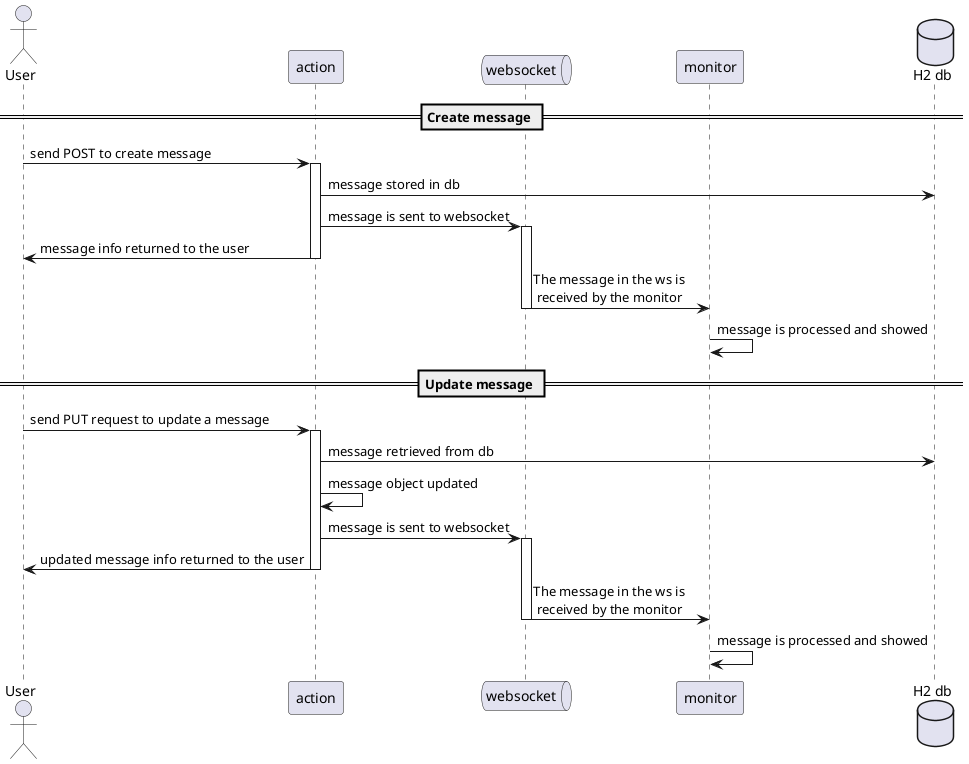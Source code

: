 @startuml

Actor User
participant action
queue websocket as ws
participant monitor
database "H2 db" as DB

== Create message ==

User -> action++: send POST to create message
action -> DB: message stored in db
action -> ws++: message is sent to websocket
action -> User -- : message info returned to the user
ws -> monitor--: The message in the ws is \n received by the monitor
monitor -> monitor: message is processed and showed

== Update message ==

User -> action++: send PUT request to update a message
action -> DB: message retrieved from db
action -> action: message object updated
action -> ws++: message is sent to websocket
action -> User -- : updated message info returned to the user
ws -> monitor--: The message in the ws is \n received by the monitor
monitor -> monitor: message is processed and showed

@enduml
